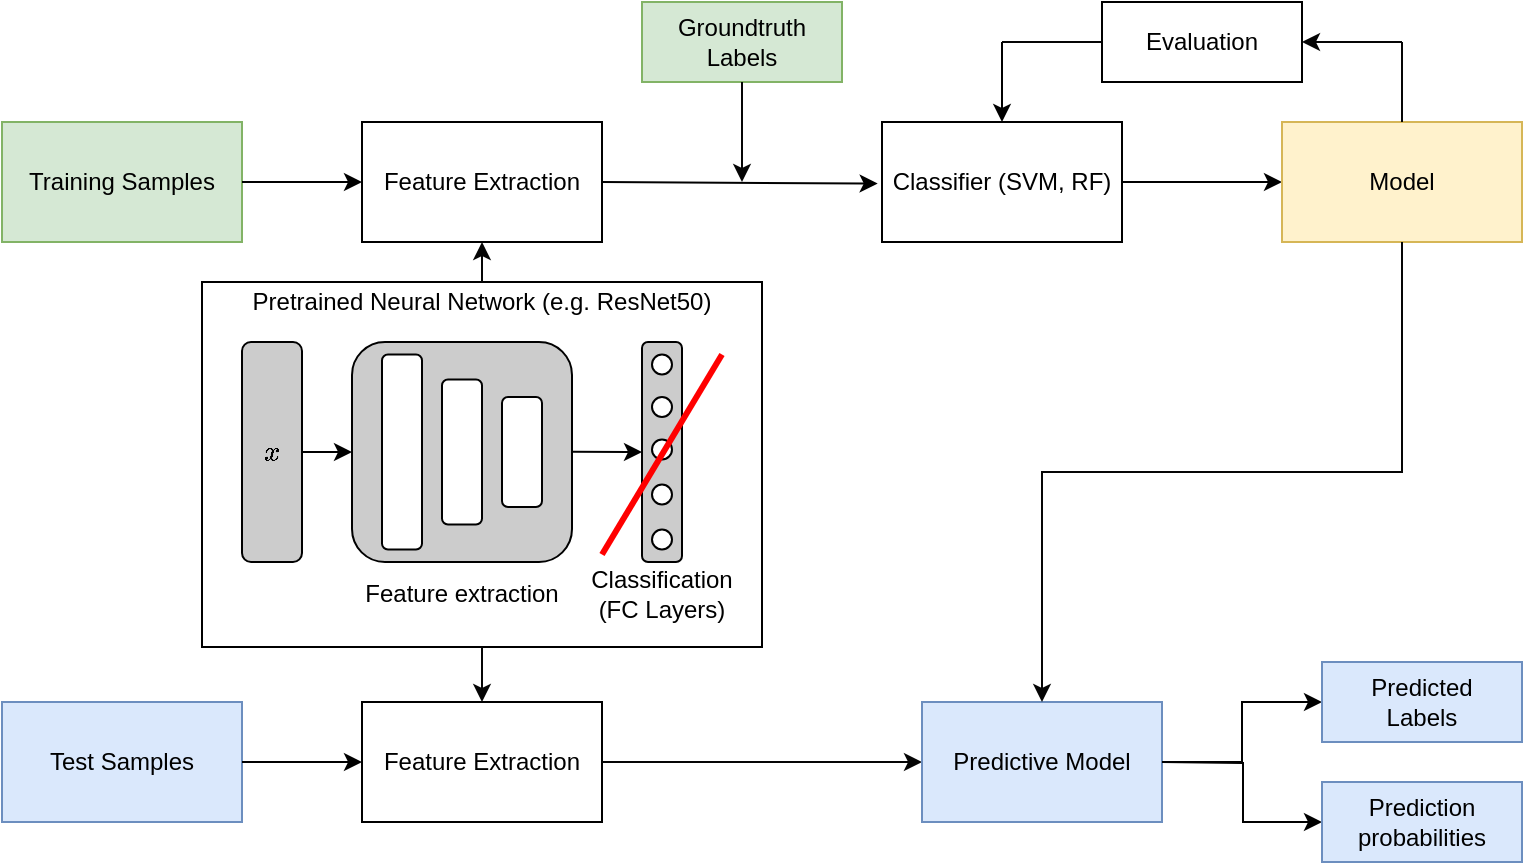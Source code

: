 <mxfile version="12.4.9" type="device"><diagram id="fmJzekQSExEERzQNEIjU" name="Page-1"><mxGraphModel dx="1673" dy="825" grid="1" gridSize="10" guides="1" tooltips="1" connect="1" arrows="1" fold="1" page="1" pageScale="1" pageWidth="1169" pageHeight="827" math="1" shadow="0"><root><mxCell id="0"/><mxCell id="1" parent="0"/><mxCell id="r5TOrL2rvql8G0A_cm1q-38" value="" style="rounded=1;whiteSpace=wrap;html=1;fillColor=#CCCCCC;" parent="1" vertex="1"><mxGeometry x="360" y="390" width="20" height="110" as="geometry"/></mxCell><mxCell id="r5TOrL2rvql8G0A_cm1q-37" value="" style="rounded=1;whiteSpace=wrap;html=1;fillColor=#CCCCCC;" parent="1" vertex="1"><mxGeometry x="215" y="390" width="110" height="110" as="geometry"/></mxCell><mxCell id="r5TOrL2rvql8G0A_cm1q-2" value="Training Samples" style="rounded=0;whiteSpace=wrap;html=1;fillColor=#d5e8d4;strokeColor=#82b366;" parent="1" vertex="1"><mxGeometry x="40" y="280" width="120" height="60" as="geometry"/></mxCell><mxCell id="r5TOrL2rvql8G0A_cm1q-3" value="" style="endArrow=classic;html=1;exitX=1;exitY=0.5;exitDx=0;exitDy=0;entryX=0;entryY=0.5;entryDx=0;entryDy=0;" parent="1" source="r5TOrL2rvql8G0A_cm1q-2" target="r5TOrL2rvql8G0A_cm1q-5" edge="1"><mxGeometry width="50" height="50" relative="1" as="geometry"><mxPoint x="40" y="410" as="sourcePoint"/><mxPoint x="240" y="310" as="targetPoint"/></mxGeometry></mxCell><mxCell id="r5TOrL2rvql8G0A_cm1q-5" value="Feature Extraction" style="rounded=0;whiteSpace=wrap;html=1;" parent="1" vertex="1"><mxGeometry x="220" y="280" width="120" height="60" as="geometry"/></mxCell><mxCell id="r5TOrL2rvql8G0A_cm1q-6" value="" style="endArrow=classic;html=1;exitX=1;exitY=0.5;exitDx=0;exitDy=0;entryX=-0.018;entryY=0.513;entryDx=0;entryDy=0;entryPerimeter=0;" parent="1" source="r5TOrL2rvql8G0A_cm1q-5" target="r5TOrL2rvql8G0A_cm1q-7" edge="1"><mxGeometry width="50" height="50" relative="1" as="geometry"><mxPoint x="240" y="410" as="sourcePoint"/><mxPoint x="420" y="310" as="targetPoint"/></mxGeometry></mxCell><mxCell id="r5TOrL2rvql8G0A_cm1q-7" value="Classifier (SVM, RF)" style="rounded=0;whiteSpace=wrap;html=1;" parent="1" vertex="1"><mxGeometry x="480" y="280" width="120" height="60" as="geometry"/></mxCell><mxCell id="r5TOrL2rvql8G0A_cm1q-8" value="" style="endArrow=classic;html=1;exitX=1;exitY=0.5;exitDx=0;exitDy=0;" parent="1" source="r5TOrL2rvql8G0A_cm1q-7" edge="1"><mxGeometry width="50" height="50" relative="1" as="geometry"><mxPoint x="480" y="410" as="sourcePoint"/><mxPoint x="680" y="310" as="targetPoint"/></mxGeometry></mxCell><mxCell id="r5TOrL2rvql8G0A_cm1q-15" value="Model" style="rounded=0;whiteSpace=wrap;html=1;fillColor=#fff2cc;strokeColor=#d6b656;" parent="1" vertex="1"><mxGeometry x="680" y="280" width="120" height="60" as="geometry"/></mxCell><mxCell id="r5TOrL2rvql8G0A_cm1q-25" value="" style="rounded=1;whiteSpace=wrap;html=1;" parent="1" vertex="1"><mxGeometry x="230" y="396.25" width="20" height="97.5" as="geometry"/></mxCell><mxCell id="r5TOrL2rvql8G0A_cm1q-27" value="" style="rounded=1;whiteSpace=wrap;html=1;" parent="1" vertex="1"><mxGeometry x="260" y="408.75" width="20" height="72.5" as="geometry"/></mxCell><mxCell id="r5TOrL2rvql8G0A_cm1q-28" value="" style="rounded=1;whiteSpace=wrap;html=1;" parent="1" vertex="1"><mxGeometry x="290" y="417.5" width="20" height="55" as="geometry"/></mxCell><mxCell id="r5TOrL2rvql8G0A_cm1q-30" value="" style="ellipse;whiteSpace=wrap;html=1;aspect=fixed;" parent="1" vertex="1"><mxGeometry x="365" y="417.5" width="10" height="10" as="geometry"/></mxCell><mxCell id="r5TOrL2rvql8G0A_cm1q-31" value="" style="ellipse;whiteSpace=wrap;html=1;aspect=fixed;" parent="1" vertex="1"><mxGeometry x="365" y="438.75" width="10" height="10" as="geometry"/></mxCell><mxCell id="r5TOrL2rvql8G0A_cm1q-32" value="" style="ellipse;whiteSpace=wrap;html=1;aspect=fixed;" parent="1" vertex="1"><mxGeometry x="365" y="461.25" width="10" height="10" as="geometry"/></mxCell><mxCell id="r5TOrL2rvql8G0A_cm1q-33" value="" style="ellipse;whiteSpace=wrap;html=1;aspect=fixed;" parent="1" vertex="1"><mxGeometry x="365" y="483.75" width="10" height="10" as="geometry"/></mxCell><mxCell id="r5TOrL2rvql8G0A_cm1q-36" value="" style="ellipse;whiteSpace=wrap;html=1;aspect=fixed;" parent="1" vertex="1"><mxGeometry x="365" y="396.25" width="10" height="10" as="geometry"/></mxCell><mxCell id="r5TOrL2rvql8G0A_cm1q-39" value="&lt;div&gt;$$x$$&lt;/div&gt;" style="rounded=1;whiteSpace=wrap;html=1;fillColor=#CCCCCC;" parent="1" vertex="1"><mxGeometry x="160" y="390" width="30" height="110" as="geometry"/></mxCell><mxCell id="r5TOrL2rvql8G0A_cm1q-40" value="" style="endArrow=classic;html=1;exitX=1;exitY=0.5;exitDx=0;exitDy=0;entryX=0;entryY=0.5;entryDx=0;entryDy=0;" parent="1" source="r5TOrL2rvql8G0A_cm1q-39" target="r5TOrL2rvql8G0A_cm1q-37" edge="1"><mxGeometry width="50" height="50" relative="1" as="geometry"><mxPoint x="170" y="326.25" as="sourcePoint"/><mxPoint x="250" y="326.25" as="targetPoint"/></mxGeometry></mxCell><mxCell id="r5TOrL2rvql8G0A_cm1q-41" value="" style="endArrow=classic;html=1;exitX=1;exitY=0.5;exitDx=0;exitDy=0;entryX=0;entryY=0.5;entryDx=0;entryDy=0;" parent="1" target="r5TOrL2rvql8G0A_cm1q-38" edge="1"><mxGeometry width="50" height="50" relative="1" as="geometry"><mxPoint x="325" y="444.86" as="sourcePoint"/><mxPoint x="350" y="444.86" as="targetPoint"/></mxGeometry></mxCell><mxCell id="r5TOrL2rvql8G0A_cm1q-42" value="Feature extraction" style="text;html=1;strokeColor=none;fillColor=none;align=center;verticalAlign=middle;whiteSpace=wrap;rounded=0;" parent="1" vertex="1"><mxGeometry x="195" y="506.25" width="150" height="20" as="geometry"/></mxCell><mxCell id="r5TOrL2rvql8G0A_cm1q-43" value="&lt;div&gt;Classification&lt;/div&gt;&lt;div&gt;(FC Layers)&lt;br&gt;&lt;/div&gt;" style="text;html=1;strokeColor=none;fillColor=none;align=center;verticalAlign=middle;whiteSpace=wrap;rounded=0;" parent="1" vertex="1"><mxGeometry x="295" y="506.25" width="150" height="20" as="geometry"/></mxCell><mxCell id="r5TOrL2rvql8G0A_cm1q-44" value="Pretrained Neural Network (e.g. ResNet50)" style="text;html=1;strokeColor=none;fillColor=none;align=center;verticalAlign=middle;whiteSpace=wrap;rounded=0;" parent="1" vertex="1"><mxGeometry x="160" y="360" width="240" height="20" as="geometry"/></mxCell><mxCell id="r5TOrL2rvql8G0A_cm1q-45" value="" style="endArrow=none;html=1;fillColor=#f8cecc;strokeColor=#FF0000;strokeWidth=3;" parent="1" edge="1"><mxGeometry width="50" height="50" relative="1" as="geometry"><mxPoint x="340" y="496.25" as="sourcePoint"/><mxPoint x="400" y="396.25" as="targetPoint"/></mxGeometry></mxCell><mxCell id="r5TOrL2rvql8G0A_cm1q-50" value="" style="endArrow=classic;html=1;strokeColor=#000000;strokeWidth=1;entryX=0.5;entryY=0;entryDx=0;entryDy=0;" parent="1" target="r5TOrL2rvql8G0A_cm1q-7" edge="1"><mxGeometry width="50" height="50" relative="1" as="geometry"><mxPoint x="540" y="240" as="sourcePoint"/><mxPoint x="590" y="190" as="targetPoint"/></mxGeometry></mxCell><mxCell id="r5TOrL2rvql8G0A_cm1q-52" value="" style="endArrow=none;html=1;strokeColor=#050505;strokeWidth=1;" parent="1" edge="1"><mxGeometry width="50" height="50" relative="1" as="geometry"><mxPoint x="740" y="280" as="sourcePoint"/><mxPoint x="740" y="240" as="targetPoint"/></mxGeometry></mxCell><mxCell id="r5TOrL2rvql8G0A_cm1q-53" value="" style="endArrow=none;html=1;strokeColor=#050505;strokeWidth=1;entryX=0;entryY=0.5;entryDx=0;entryDy=0;" parent="1" target="r5TOrL2rvql8G0A_cm1q-54" edge="1"><mxGeometry width="50" height="50" relative="1" as="geometry"><mxPoint x="540" y="240" as="sourcePoint"/><mxPoint x="580" y="240" as="targetPoint"/></mxGeometry></mxCell><mxCell id="r5TOrL2rvql8G0A_cm1q-54" value="Evaluation" style="rounded=0;whiteSpace=wrap;html=1;" parent="1" vertex="1"><mxGeometry x="590" y="220" width="100" height="40" as="geometry"/></mxCell><mxCell id="r5TOrL2rvql8G0A_cm1q-55" value="" style="endArrow=classic;html=1;strokeColor=#050505;strokeWidth=1;entryX=1;entryY=0.5;entryDx=0;entryDy=0;" parent="1" target="r5TOrL2rvql8G0A_cm1q-54" edge="1"><mxGeometry width="50" height="50" relative="1" as="geometry"><mxPoint x="740" y="240" as="sourcePoint"/><mxPoint x="700" y="240" as="targetPoint"/></mxGeometry></mxCell><mxCell id="r5TOrL2rvql8G0A_cm1q-58" value="Groundtruth Labels" style="rounded=0;whiteSpace=wrap;html=1;fillColor=#d5e8d4;strokeColor=#82b366;" parent="1" vertex="1"><mxGeometry x="360" y="220" width="100" height="40" as="geometry"/></mxCell><mxCell id="r5TOrL2rvql8G0A_cm1q-59" value="" style="endArrow=classic;html=1;strokeColor=#050505;strokeWidth=1;exitX=0.5;exitY=1;exitDx=0;exitDy=0;" parent="1" source="r5TOrL2rvql8G0A_cm1q-58" edge="1"><mxGeometry width="50" height="50" relative="1" as="geometry"><mxPoint x="60" y="600" as="sourcePoint"/><mxPoint x="410" y="310" as="targetPoint"/></mxGeometry></mxCell><mxCell id="r5TOrL2rvql8G0A_cm1q-87" value="Test Samples" style="rounded=0;whiteSpace=wrap;html=1;fillColor=#dae8fc;strokeColor=#6c8ebf;" parent="1" vertex="1"><mxGeometry x="40" y="570" width="120" height="60" as="geometry"/></mxCell><mxCell id="r5TOrL2rvql8G0A_cm1q-88" value="" style="endArrow=classic;html=1;exitX=1;exitY=0.5;exitDx=0;exitDy=0;entryX=0;entryY=0.5;entryDx=0;entryDy=0;" parent="1" source="r5TOrL2rvql8G0A_cm1q-87" target="r5TOrL2rvql8G0A_cm1q-89" edge="1"><mxGeometry width="50" height="50" relative="1" as="geometry"><mxPoint x="40" y="700" as="sourcePoint"/><mxPoint x="210" y="600" as="targetPoint"/></mxGeometry></mxCell><mxCell id="r5TOrL2rvql8G0A_cm1q-89" value="Feature Extraction" style="rounded=0;whiteSpace=wrap;html=1;" parent="1" vertex="1"><mxGeometry x="220" y="570" width="120" height="60" as="geometry"/></mxCell><mxCell id="r5TOrL2rvql8G0A_cm1q-90" value="" style="rounded=0;whiteSpace=wrap;html=1;strokeWidth=1;fillColor=none;gradientColor=#ffffff;shadow=0;" parent="1" vertex="1"><mxGeometry x="140" y="360" width="280" height="182.5" as="geometry"/></mxCell><mxCell id="r5TOrL2rvql8G0A_cm1q-95" value="" style="endArrow=classic;html=1;strokeColor=#050505;strokeWidth=1;exitX=0.5;exitY=1;exitDx=0;exitDy=0;" parent="1" source="r5TOrL2rvql8G0A_cm1q-90" edge="1"><mxGeometry width="50" height="50" relative="1" as="geometry"><mxPoint x="52.5" y="700" as="sourcePoint"/><mxPoint x="280" y="570" as="targetPoint"/></mxGeometry></mxCell><mxCell id="r5TOrL2rvql8G0A_cm1q-96" value="" style="endArrow=classic;html=1;strokeColor=#050505;strokeWidth=1;entryX=0.5;entryY=1;entryDx=0;entryDy=0;exitX=0.5;exitY=0;exitDx=0;exitDy=0;" parent="1" source="r5TOrL2rvql8G0A_cm1q-90" target="r5TOrL2rvql8G0A_cm1q-5" edge="1"><mxGeometry width="50" height="50" relative="1" as="geometry"><mxPoint x="590" y="480" as="sourcePoint"/><mxPoint x="290" y="580" as="targetPoint"/></mxGeometry></mxCell><mxCell id="r5TOrL2rvql8G0A_cm1q-98" value="" style="endArrow=classic;html=1;strokeColor=#050505;strokeWidth=1;entryX=0;entryY=0.5;entryDx=0;entryDy=0;" parent="1" target="r5TOrL2rvql8G0A_cm1q-100" edge="1"><mxGeometry width="50" height="50" relative="1" as="geometry"><mxPoint x="340" y="600" as="sourcePoint"/><mxPoint x="360" y="580" as="targetPoint"/></mxGeometry></mxCell><mxCell id="r5TOrL2rvql8G0A_cm1q-100" value="Predictive Model" style="rounded=0;whiteSpace=wrap;html=1;fillColor=#dae8fc;strokeColor=#6c8ebf;" parent="1" vertex="1"><mxGeometry x="500" y="570" width="120" height="60" as="geometry"/></mxCell><mxCell id="r5TOrL2rvql8G0A_cm1q-101" value="" style="endArrow=classic;html=1;exitX=1;exitY=0.5;exitDx=0;exitDy=0;entryX=0;entryY=0.5;entryDx=0;entryDy=0;edgeStyle=orthogonalEdgeStyle;rounded=0;" parent="1" source="r5TOrL2rvql8G0A_cm1q-100" edge="1" target="r5TOrL2rvql8G0A_cm1q-102"><mxGeometry width="50" height="50" relative="1" as="geometry"><mxPoint x="500" y="700" as="sourcePoint"/><mxPoint x="700" y="600" as="targetPoint"/></mxGeometry></mxCell><mxCell id="r5TOrL2rvql8G0A_cm1q-102" value="&lt;div&gt;Predicted&lt;/div&gt;&lt;div&gt;Labels&lt;/div&gt;" style="rounded=0;whiteSpace=wrap;html=1;fillColor=#dae8fc;strokeColor=#6c8ebf;" parent="1" vertex="1"><mxGeometry x="700" y="550" width="100" height="40" as="geometry"/></mxCell><mxCell id="r5TOrL2rvql8G0A_cm1q-103" value="" style="endArrow=classic;html=1;strokeColor=#050505;strokeWidth=1;exitX=0.5;exitY=1;exitDx=0;exitDy=0;entryX=0.5;entryY=0;entryDx=0;entryDy=0;edgeStyle=orthogonalEdgeStyle;rounded=0;" parent="1" source="r5TOrL2rvql8G0A_cm1q-15" target="r5TOrL2rvql8G0A_cm1q-100" edge="1"><mxGeometry width="50" height="50" relative="1" as="geometry"><mxPoint x="730" y="456.25" as="sourcePoint"/><mxPoint x="780" y="406.25" as="targetPoint"/></mxGeometry></mxCell><mxCell id="aEfMZPUZEudrzk4ld6kR-2" value="" style="endArrow=classic;html=1;edgeStyle=orthogonalEdgeStyle;rounded=0;entryX=0;entryY=0.5;entryDx=0;entryDy=0;" edge="1" parent="1" target="aEfMZPUZEudrzk4ld6kR-3"><mxGeometry width="50" height="50" relative="1" as="geometry"><mxPoint x="620" y="600" as="sourcePoint"/><mxPoint x="680" y="630" as="targetPoint"/></mxGeometry></mxCell><mxCell id="aEfMZPUZEudrzk4ld6kR-3" value="Prediction probabilities" style="rounded=0;whiteSpace=wrap;html=1;fillColor=#dae8fc;strokeColor=#6c8ebf;" vertex="1" parent="1"><mxGeometry x="700" y="610" width="100" height="40" as="geometry"/></mxCell></root></mxGraphModel></diagram></mxfile>